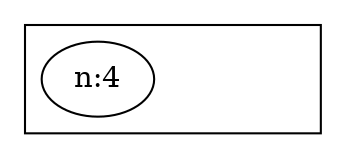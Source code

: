 digraph root {
	graph [compound=true]
	subgraph cluster_4nmvvv {
		graph [label=""]
		4 [style=invisible]
		"n:4" [label="n:4"]
	}
}